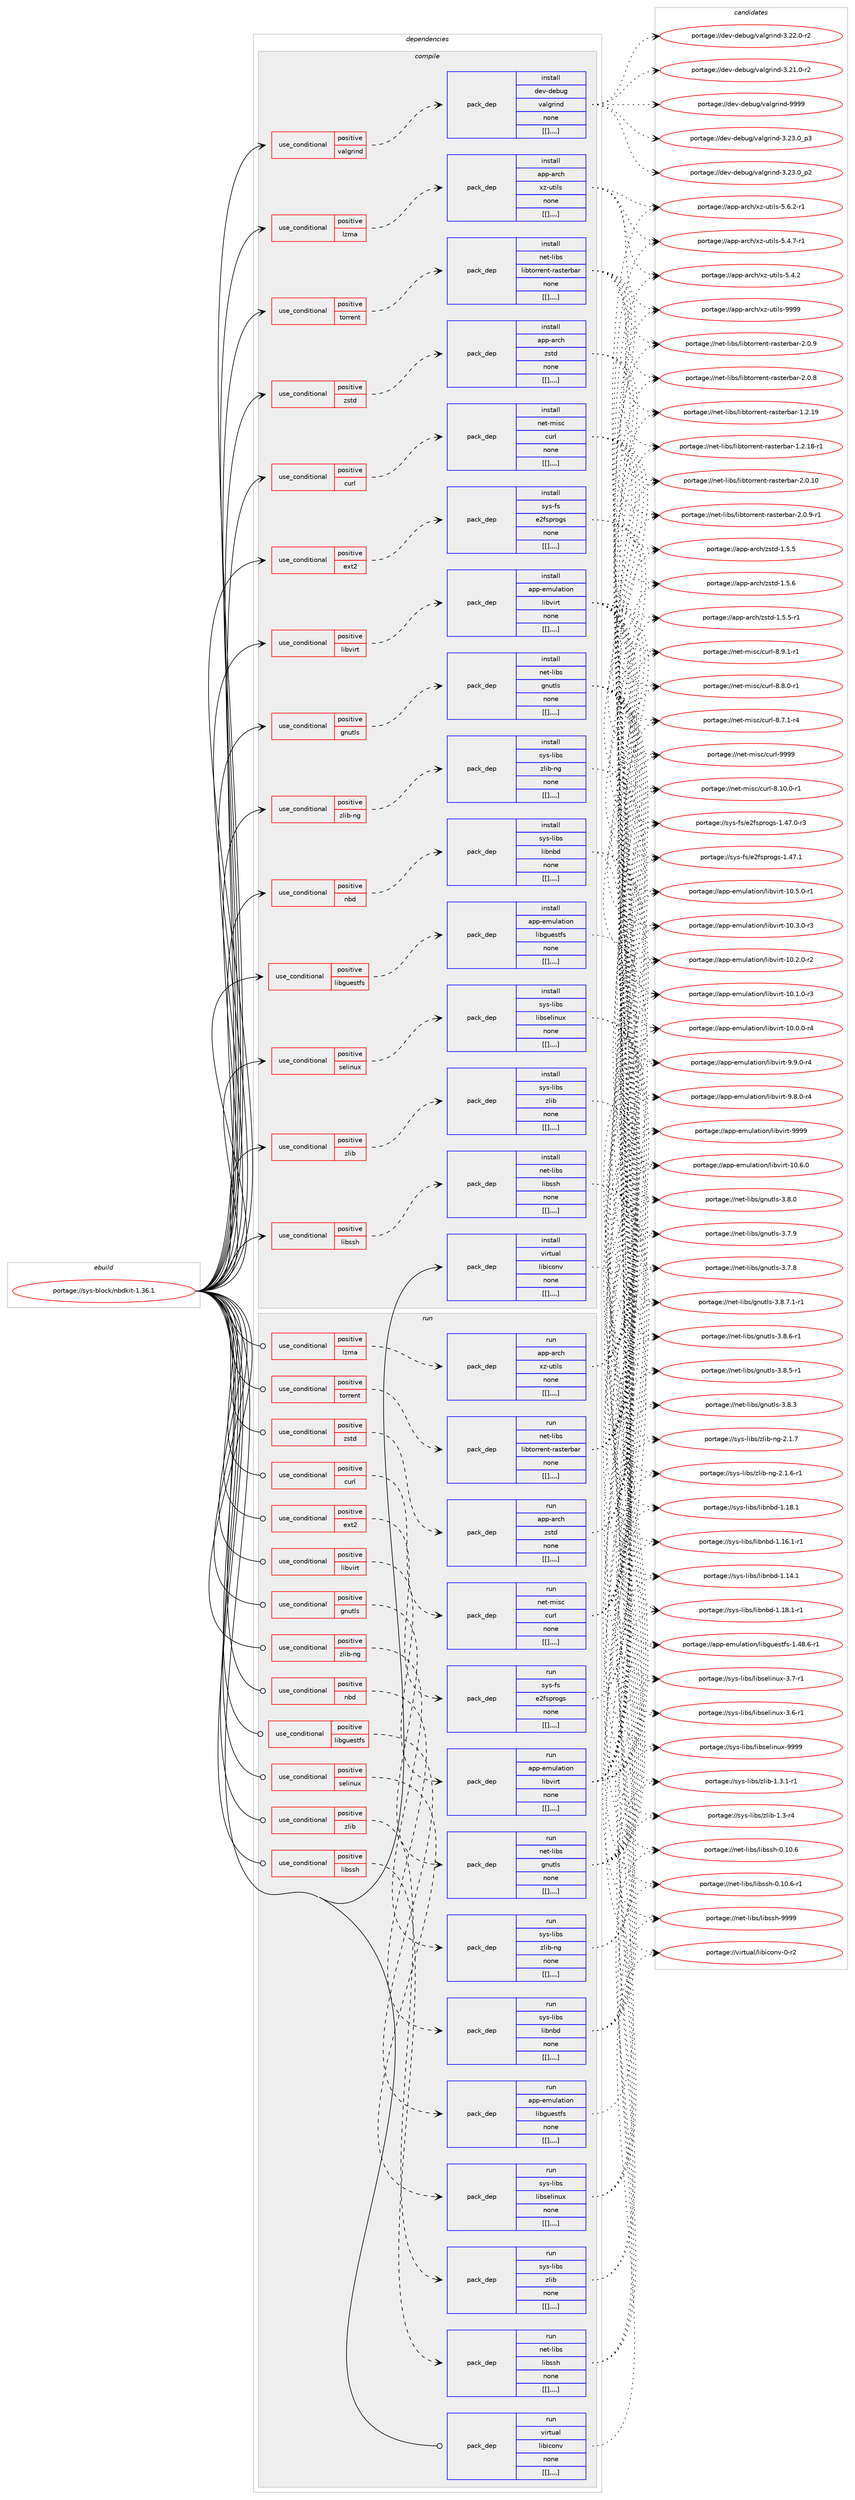 digraph prolog {

# *************
# Graph options
# *************

newrank=true;
concentrate=true;
compound=true;
graph [rankdir=LR,fontname=Helvetica,fontsize=10,ranksep=1.5];#, ranksep=2.5, nodesep=0.2];
edge  [arrowhead=vee];
node  [fontname=Helvetica,fontsize=10];

# **********
# The ebuild
# **********

subgraph cluster_leftcol {
color=gray;
label=<<i>ebuild</i>>;
id [label="portage://sys-block/nbdkit-1.36.1", color=red, width=4, href="../sys-block/nbdkit-1.36.1.svg"];
}

# ****************
# The dependencies
# ****************

subgraph cluster_midcol {
color=gray;
label=<<i>dependencies</i>>;
subgraph cluster_compile {
fillcolor="#eeeeee";
style=filled;
label=<<i>compile</i>>;
subgraph cond117991 {
dependency445217 [label=<<TABLE BORDER="0" CELLBORDER="1" CELLSPACING="0" CELLPADDING="4"><TR><TD ROWSPAN="3" CELLPADDING="10">use_conditional</TD></TR><TR><TD>positive</TD></TR><TR><TD>curl</TD></TR></TABLE>>, shape=none, color=red];
subgraph pack324156 {
dependency445218 [label=<<TABLE BORDER="0" CELLBORDER="1" CELLSPACING="0" CELLPADDING="4" WIDTH="220"><TR><TD ROWSPAN="6" CELLPADDING="30">pack_dep</TD></TR><TR><TD WIDTH="110">install</TD></TR><TR><TD>net-misc</TD></TR><TR><TD>curl</TD></TR><TR><TD>none</TD></TR><TR><TD>[[],,,,]</TD></TR></TABLE>>, shape=none, color=blue];
}
dependency445217:e -> dependency445218:w [weight=20,style="dashed",arrowhead="vee"];
}
id:e -> dependency445217:w [weight=20,style="solid",arrowhead="vee"];
subgraph cond117992 {
dependency445219 [label=<<TABLE BORDER="0" CELLBORDER="1" CELLSPACING="0" CELLPADDING="4"><TR><TD ROWSPAN="3" CELLPADDING="10">use_conditional</TD></TR><TR><TD>positive</TD></TR><TR><TD>ext2</TD></TR></TABLE>>, shape=none, color=red];
subgraph pack324157 {
dependency445220 [label=<<TABLE BORDER="0" CELLBORDER="1" CELLSPACING="0" CELLPADDING="4" WIDTH="220"><TR><TD ROWSPAN="6" CELLPADDING="30">pack_dep</TD></TR><TR><TD WIDTH="110">install</TD></TR><TR><TD>sys-fs</TD></TR><TR><TD>e2fsprogs</TD></TR><TR><TD>none</TD></TR><TR><TD>[[],,,,]</TD></TR></TABLE>>, shape=none, color=blue];
}
dependency445219:e -> dependency445220:w [weight=20,style="dashed",arrowhead="vee"];
}
id:e -> dependency445219:w [weight=20,style="solid",arrowhead="vee"];
subgraph cond117993 {
dependency445221 [label=<<TABLE BORDER="0" CELLBORDER="1" CELLSPACING="0" CELLPADDING="4"><TR><TD ROWSPAN="3" CELLPADDING="10">use_conditional</TD></TR><TR><TD>positive</TD></TR><TR><TD>gnutls</TD></TR></TABLE>>, shape=none, color=red];
subgraph pack324158 {
dependency445222 [label=<<TABLE BORDER="0" CELLBORDER="1" CELLSPACING="0" CELLPADDING="4" WIDTH="220"><TR><TD ROWSPAN="6" CELLPADDING="30">pack_dep</TD></TR><TR><TD WIDTH="110">install</TD></TR><TR><TD>net-libs</TD></TR><TR><TD>gnutls</TD></TR><TR><TD>none</TD></TR><TR><TD>[[],,,,]</TD></TR></TABLE>>, shape=none, color=blue];
}
dependency445221:e -> dependency445222:w [weight=20,style="dashed",arrowhead="vee"];
}
id:e -> dependency445221:w [weight=20,style="solid",arrowhead="vee"];
subgraph cond117994 {
dependency445223 [label=<<TABLE BORDER="0" CELLBORDER="1" CELLSPACING="0" CELLPADDING="4"><TR><TD ROWSPAN="3" CELLPADDING="10">use_conditional</TD></TR><TR><TD>positive</TD></TR><TR><TD>libguestfs</TD></TR></TABLE>>, shape=none, color=red];
subgraph pack324159 {
dependency445224 [label=<<TABLE BORDER="0" CELLBORDER="1" CELLSPACING="0" CELLPADDING="4" WIDTH="220"><TR><TD ROWSPAN="6" CELLPADDING="30">pack_dep</TD></TR><TR><TD WIDTH="110">install</TD></TR><TR><TD>app-emulation</TD></TR><TR><TD>libguestfs</TD></TR><TR><TD>none</TD></TR><TR><TD>[[],,,,]</TD></TR></TABLE>>, shape=none, color=blue];
}
dependency445223:e -> dependency445224:w [weight=20,style="dashed",arrowhead="vee"];
}
id:e -> dependency445223:w [weight=20,style="solid",arrowhead="vee"];
subgraph cond117995 {
dependency445225 [label=<<TABLE BORDER="0" CELLBORDER="1" CELLSPACING="0" CELLPADDING="4"><TR><TD ROWSPAN="3" CELLPADDING="10">use_conditional</TD></TR><TR><TD>positive</TD></TR><TR><TD>libssh</TD></TR></TABLE>>, shape=none, color=red];
subgraph pack324160 {
dependency445226 [label=<<TABLE BORDER="0" CELLBORDER="1" CELLSPACING="0" CELLPADDING="4" WIDTH="220"><TR><TD ROWSPAN="6" CELLPADDING="30">pack_dep</TD></TR><TR><TD WIDTH="110">install</TD></TR><TR><TD>net-libs</TD></TR><TR><TD>libssh</TD></TR><TR><TD>none</TD></TR><TR><TD>[[],,,,]</TD></TR></TABLE>>, shape=none, color=blue];
}
dependency445225:e -> dependency445226:w [weight=20,style="dashed",arrowhead="vee"];
}
id:e -> dependency445225:w [weight=20,style="solid",arrowhead="vee"];
subgraph cond117996 {
dependency445227 [label=<<TABLE BORDER="0" CELLBORDER="1" CELLSPACING="0" CELLPADDING="4"><TR><TD ROWSPAN="3" CELLPADDING="10">use_conditional</TD></TR><TR><TD>positive</TD></TR><TR><TD>libvirt</TD></TR></TABLE>>, shape=none, color=red];
subgraph pack324161 {
dependency445228 [label=<<TABLE BORDER="0" CELLBORDER="1" CELLSPACING="0" CELLPADDING="4" WIDTH="220"><TR><TD ROWSPAN="6" CELLPADDING="30">pack_dep</TD></TR><TR><TD WIDTH="110">install</TD></TR><TR><TD>app-emulation</TD></TR><TR><TD>libvirt</TD></TR><TR><TD>none</TD></TR><TR><TD>[[],,,,]</TD></TR></TABLE>>, shape=none, color=blue];
}
dependency445227:e -> dependency445228:w [weight=20,style="dashed",arrowhead="vee"];
}
id:e -> dependency445227:w [weight=20,style="solid",arrowhead="vee"];
subgraph cond117997 {
dependency445229 [label=<<TABLE BORDER="0" CELLBORDER="1" CELLSPACING="0" CELLPADDING="4"><TR><TD ROWSPAN="3" CELLPADDING="10">use_conditional</TD></TR><TR><TD>positive</TD></TR><TR><TD>lzma</TD></TR></TABLE>>, shape=none, color=red];
subgraph pack324162 {
dependency445230 [label=<<TABLE BORDER="0" CELLBORDER="1" CELLSPACING="0" CELLPADDING="4" WIDTH="220"><TR><TD ROWSPAN="6" CELLPADDING="30">pack_dep</TD></TR><TR><TD WIDTH="110">install</TD></TR><TR><TD>app-arch</TD></TR><TR><TD>xz-utils</TD></TR><TR><TD>none</TD></TR><TR><TD>[[],,,,]</TD></TR></TABLE>>, shape=none, color=blue];
}
dependency445229:e -> dependency445230:w [weight=20,style="dashed",arrowhead="vee"];
}
id:e -> dependency445229:w [weight=20,style="solid",arrowhead="vee"];
subgraph cond117998 {
dependency445231 [label=<<TABLE BORDER="0" CELLBORDER="1" CELLSPACING="0" CELLPADDING="4"><TR><TD ROWSPAN="3" CELLPADDING="10">use_conditional</TD></TR><TR><TD>positive</TD></TR><TR><TD>nbd</TD></TR></TABLE>>, shape=none, color=red];
subgraph pack324163 {
dependency445232 [label=<<TABLE BORDER="0" CELLBORDER="1" CELLSPACING="0" CELLPADDING="4" WIDTH="220"><TR><TD ROWSPAN="6" CELLPADDING="30">pack_dep</TD></TR><TR><TD WIDTH="110">install</TD></TR><TR><TD>sys-libs</TD></TR><TR><TD>libnbd</TD></TR><TR><TD>none</TD></TR><TR><TD>[[],,,,]</TD></TR></TABLE>>, shape=none, color=blue];
}
dependency445231:e -> dependency445232:w [weight=20,style="dashed",arrowhead="vee"];
}
id:e -> dependency445231:w [weight=20,style="solid",arrowhead="vee"];
subgraph cond117999 {
dependency445233 [label=<<TABLE BORDER="0" CELLBORDER="1" CELLSPACING="0" CELLPADDING="4"><TR><TD ROWSPAN="3" CELLPADDING="10">use_conditional</TD></TR><TR><TD>positive</TD></TR><TR><TD>selinux</TD></TR></TABLE>>, shape=none, color=red];
subgraph pack324164 {
dependency445234 [label=<<TABLE BORDER="0" CELLBORDER="1" CELLSPACING="0" CELLPADDING="4" WIDTH="220"><TR><TD ROWSPAN="6" CELLPADDING="30">pack_dep</TD></TR><TR><TD WIDTH="110">install</TD></TR><TR><TD>sys-libs</TD></TR><TR><TD>libselinux</TD></TR><TR><TD>none</TD></TR><TR><TD>[[],,,,]</TD></TR></TABLE>>, shape=none, color=blue];
}
dependency445233:e -> dependency445234:w [weight=20,style="dashed",arrowhead="vee"];
}
id:e -> dependency445233:w [weight=20,style="solid",arrowhead="vee"];
subgraph cond118000 {
dependency445235 [label=<<TABLE BORDER="0" CELLBORDER="1" CELLSPACING="0" CELLPADDING="4"><TR><TD ROWSPAN="3" CELLPADDING="10">use_conditional</TD></TR><TR><TD>positive</TD></TR><TR><TD>torrent</TD></TR></TABLE>>, shape=none, color=red];
subgraph pack324165 {
dependency445236 [label=<<TABLE BORDER="0" CELLBORDER="1" CELLSPACING="0" CELLPADDING="4" WIDTH="220"><TR><TD ROWSPAN="6" CELLPADDING="30">pack_dep</TD></TR><TR><TD WIDTH="110">install</TD></TR><TR><TD>net-libs</TD></TR><TR><TD>libtorrent-rasterbar</TD></TR><TR><TD>none</TD></TR><TR><TD>[[],,,,]</TD></TR></TABLE>>, shape=none, color=blue];
}
dependency445235:e -> dependency445236:w [weight=20,style="dashed",arrowhead="vee"];
}
id:e -> dependency445235:w [weight=20,style="solid",arrowhead="vee"];
subgraph cond118001 {
dependency445237 [label=<<TABLE BORDER="0" CELLBORDER="1" CELLSPACING="0" CELLPADDING="4"><TR><TD ROWSPAN="3" CELLPADDING="10">use_conditional</TD></TR><TR><TD>positive</TD></TR><TR><TD>valgrind</TD></TR></TABLE>>, shape=none, color=red];
subgraph pack324166 {
dependency445238 [label=<<TABLE BORDER="0" CELLBORDER="1" CELLSPACING="0" CELLPADDING="4" WIDTH="220"><TR><TD ROWSPAN="6" CELLPADDING="30">pack_dep</TD></TR><TR><TD WIDTH="110">install</TD></TR><TR><TD>dev-debug</TD></TR><TR><TD>valgrind</TD></TR><TR><TD>none</TD></TR><TR><TD>[[],,,,]</TD></TR></TABLE>>, shape=none, color=blue];
}
dependency445237:e -> dependency445238:w [weight=20,style="dashed",arrowhead="vee"];
}
id:e -> dependency445237:w [weight=20,style="solid",arrowhead="vee"];
subgraph cond118002 {
dependency445239 [label=<<TABLE BORDER="0" CELLBORDER="1" CELLSPACING="0" CELLPADDING="4"><TR><TD ROWSPAN="3" CELLPADDING="10">use_conditional</TD></TR><TR><TD>positive</TD></TR><TR><TD>zlib</TD></TR></TABLE>>, shape=none, color=red];
subgraph pack324167 {
dependency445240 [label=<<TABLE BORDER="0" CELLBORDER="1" CELLSPACING="0" CELLPADDING="4" WIDTH="220"><TR><TD ROWSPAN="6" CELLPADDING="30">pack_dep</TD></TR><TR><TD WIDTH="110">install</TD></TR><TR><TD>sys-libs</TD></TR><TR><TD>zlib</TD></TR><TR><TD>none</TD></TR><TR><TD>[[],,,,]</TD></TR></TABLE>>, shape=none, color=blue];
}
dependency445239:e -> dependency445240:w [weight=20,style="dashed",arrowhead="vee"];
}
id:e -> dependency445239:w [weight=20,style="solid",arrowhead="vee"];
subgraph cond118003 {
dependency445241 [label=<<TABLE BORDER="0" CELLBORDER="1" CELLSPACING="0" CELLPADDING="4"><TR><TD ROWSPAN="3" CELLPADDING="10">use_conditional</TD></TR><TR><TD>positive</TD></TR><TR><TD>zlib-ng</TD></TR></TABLE>>, shape=none, color=red];
subgraph pack324168 {
dependency445242 [label=<<TABLE BORDER="0" CELLBORDER="1" CELLSPACING="0" CELLPADDING="4" WIDTH="220"><TR><TD ROWSPAN="6" CELLPADDING="30">pack_dep</TD></TR><TR><TD WIDTH="110">install</TD></TR><TR><TD>sys-libs</TD></TR><TR><TD>zlib-ng</TD></TR><TR><TD>none</TD></TR><TR><TD>[[],,,,]</TD></TR></TABLE>>, shape=none, color=blue];
}
dependency445241:e -> dependency445242:w [weight=20,style="dashed",arrowhead="vee"];
}
id:e -> dependency445241:w [weight=20,style="solid",arrowhead="vee"];
subgraph cond118004 {
dependency445243 [label=<<TABLE BORDER="0" CELLBORDER="1" CELLSPACING="0" CELLPADDING="4"><TR><TD ROWSPAN="3" CELLPADDING="10">use_conditional</TD></TR><TR><TD>positive</TD></TR><TR><TD>zstd</TD></TR></TABLE>>, shape=none, color=red];
subgraph pack324169 {
dependency445244 [label=<<TABLE BORDER="0" CELLBORDER="1" CELLSPACING="0" CELLPADDING="4" WIDTH="220"><TR><TD ROWSPAN="6" CELLPADDING="30">pack_dep</TD></TR><TR><TD WIDTH="110">install</TD></TR><TR><TD>app-arch</TD></TR><TR><TD>zstd</TD></TR><TR><TD>none</TD></TR><TR><TD>[[],,,,]</TD></TR></TABLE>>, shape=none, color=blue];
}
dependency445243:e -> dependency445244:w [weight=20,style="dashed",arrowhead="vee"];
}
id:e -> dependency445243:w [weight=20,style="solid",arrowhead="vee"];
subgraph pack324170 {
dependency445245 [label=<<TABLE BORDER="0" CELLBORDER="1" CELLSPACING="0" CELLPADDING="4" WIDTH="220"><TR><TD ROWSPAN="6" CELLPADDING="30">pack_dep</TD></TR><TR><TD WIDTH="110">install</TD></TR><TR><TD>virtual</TD></TR><TR><TD>libiconv</TD></TR><TR><TD>none</TD></TR><TR><TD>[[],,,,]</TD></TR></TABLE>>, shape=none, color=blue];
}
id:e -> dependency445245:w [weight=20,style="solid",arrowhead="vee"];
}
subgraph cluster_compileandrun {
fillcolor="#eeeeee";
style=filled;
label=<<i>compile and run</i>>;
}
subgraph cluster_run {
fillcolor="#eeeeee";
style=filled;
label=<<i>run</i>>;
subgraph cond118005 {
dependency445246 [label=<<TABLE BORDER="0" CELLBORDER="1" CELLSPACING="0" CELLPADDING="4"><TR><TD ROWSPAN="3" CELLPADDING="10">use_conditional</TD></TR><TR><TD>positive</TD></TR><TR><TD>curl</TD></TR></TABLE>>, shape=none, color=red];
subgraph pack324171 {
dependency445247 [label=<<TABLE BORDER="0" CELLBORDER="1" CELLSPACING="0" CELLPADDING="4" WIDTH="220"><TR><TD ROWSPAN="6" CELLPADDING="30">pack_dep</TD></TR><TR><TD WIDTH="110">run</TD></TR><TR><TD>net-misc</TD></TR><TR><TD>curl</TD></TR><TR><TD>none</TD></TR><TR><TD>[[],,,,]</TD></TR></TABLE>>, shape=none, color=blue];
}
dependency445246:e -> dependency445247:w [weight=20,style="dashed",arrowhead="vee"];
}
id:e -> dependency445246:w [weight=20,style="solid",arrowhead="odot"];
subgraph cond118006 {
dependency445248 [label=<<TABLE BORDER="0" CELLBORDER="1" CELLSPACING="0" CELLPADDING="4"><TR><TD ROWSPAN="3" CELLPADDING="10">use_conditional</TD></TR><TR><TD>positive</TD></TR><TR><TD>ext2</TD></TR></TABLE>>, shape=none, color=red];
subgraph pack324172 {
dependency445249 [label=<<TABLE BORDER="0" CELLBORDER="1" CELLSPACING="0" CELLPADDING="4" WIDTH="220"><TR><TD ROWSPAN="6" CELLPADDING="30">pack_dep</TD></TR><TR><TD WIDTH="110">run</TD></TR><TR><TD>sys-fs</TD></TR><TR><TD>e2fsprogs</TD></TR><TR><TD>none</TD></TR><TR><TD>[[],,,,]</TD></TR></TABLE>>, shape=none, color=blue];
}
dependency445248:e -> dependency445249:w [weight=20,style="dashed",arrowhead="vee"];
}
id:e -> dependency445248:w [weight=20,style="solid",arrowhead="odot"];
subgraph cond118007 {
dependency445250 [label=<<TABLE BORDER="0" CELLBORDER="1" CELLSPACING="0" CELLPADDING="4"><TR><TD ROWSPAN="3" CELLPADDING="10">use_conditional</TD></TR><TR><TD>positive</TD></TR><TR><TD>gnutls</TD></TR></TABLE>>, shape=none, color=red];
subgraph pack324173 {
dependency445251 [label=<<TABLE BORDER="0" CELLBORDER="1" CELLSPACING="0" CELLPADDING="4" WIDTH="220"><TR><TD ROWSPAN="6" CELLPADDING="30">pack_dep</TD></TR><TR><TD WIDTH="110">run</TD></TR><TR><TD>net-libs</TD></TR><TR><TD>gnutls</TD></TR><TR><TD>none</TD></TR><TR><TD>[[],,,,]</TD></TR></TABLE>>, shape=none, color=blue];
}
dependency445250:e -> dependency445251:w [weight=20,style="dashed",arrowhead="vee"];
}
id:e -> dependency445250:w [weight=20,style="solid",arrowhead="odot"];
subgraph cond118008 {
dependency445252 [label=<<TABLE BORDER="0" CELLBORDER="1" CELLSPACING="0" CELLPADDING="4"><TR><TD ROWSPAN="3" CELLPADDING="10">use_conditional</TD></TR><TR><TD>positive</TD></TR><TR><TD>libguestfs</TD></TR></TABLE>>, shape=none, color=red];
subgraph pack324174 {
dependency445253 [label=<<TABLE BORDER="0" CELLBORDER="1" CELLSPACING="0" CELLPADDING="4" WIDTH="220"><TR><TD ROWSPAN="6" CELLPADDING="30">pack_dep</TD></TR><TR><TD WIDTH="110">run</TD></TR><TR><TD>app-emulation</TD></TR><TR><TD>libguestfs</TD></TR><TR><TD>none</TD></TR><TR><TD>[[],,,,]</TD></TR></TABLE>>, shape=none, color=blue];
}
dependency445252:e -> dependency445253:w [weight=20,style="dashed",arrowhead="vee"];
}
id:e -> dependency445252:w [weight=20,style="solid",arrowhead="odot"];
subgraph cond118009 {
dependency445254 [label=<<TABLE BORDER="0" CELLBORDER="1" CELLSPACING="0" CELLPADDING="4"><TR><TD ROWSPAN="3" CELLPADDING="10">use_conditional</TD></TR><TR><TD>positive</TD></TR><TR><TD>libssh</TD></TR></TABLE>>, shape=none, color=red];
subgraph pack324175 {
dependency445255 [label=<<TABLE BORDER="0" CELLBORDER="1" CELLSPACING="0" CELLPADDING="4" WIDTH="220"><TR><TD ROWSPAN="6" CELLPADDING="30">pack_dep</TD></TR><TR><TD WIDTH="110">run</TD></TR><TR><TD>net-libs</TD></TR><TR><TD>libssh</TD></TR><TR><TD>none</TD></TR><TR><TD>[[],,,,]</TD></TR></TABLE>>, shape=none, color=blue];
}
dependency445254:e -> dependency445255:w [weight=20,style="dashed",arrowhead="vee"];
}
id:e -> dependency445254:w [weight=20,style="solid",arrowhead="odot"];
subgraph cond118010 {
dependency445256 [label=<<TABLE BORDER="0" CELLBORDER="1" CELLSPACING="0" CELLPADDING="4"><TR><TD ROWSPAN="3" CELLPADDING="10">use_conditional</TD></TR><TR><TD>positive</TD></TR><TR><TD>libvirt</TD></TR></TABLE>>, shape=none, color=red];
subgraph pack324176 {
dependency445257 [label=<<TABLE BORDER="0" CELLBORDER="1" CELLSPACING="0" CELLPADDING="4" WIDTH="220"><TR><TD ROWSPAN="6" CELLPADDING="30">pack_dep</TD></TR><TR><TD WIDTH="110">run</TD></TR><TR><TD>app-emulation</TD></TR><TR><TD>libvirt</TD></TR><TR><TD>none</TD></TR><TR><TD>[[],,,,]</TD></TR></TABLE>>, shape=none, color=blue];
}
dependency445256:e -> dependency445257:w [weight=20,style="dashed",arrowhead="vee"];
}
id:e -> dependency445256:w [weight=20,style="solid",arrowhead="odot"];
subgraph cond118011 {
dependency445258 [label=<<TABLE BORDER="0" CELLBORDER="1" CELLSPACING="0" CELLPADDING="4"><TR><TD ROWSPAN="3" CELLPADDING="10">use_conditional</TD></TR><TR><TD>positive</TD></TR><TR><TD>lzma</TD></TR></TABLE>>, shape=none, color=red];
subgraph pack324177 {
dependency445259 [label=<<TABLE BORDER="0" CELLBORDER="1" CELLSPACING="0" CELLPADDING="4" WIDTH="220"><TR><TD ROWSPAN="6" CELLPADDING="30">pack_dep</TD></TR><TR><TD WIDTH="110">run</TD></TR><TR><TD>app-arch</TD></TR><TR><TD>xz-utils</TD></TR><TR><TD>none</TD></TR><TR><TD>[[],,,,]</TD></TR></TABLE>>, shape=none, color=blue];
}
dependency445258:e -> dependency445259:w [weight=20,style="dashed",arrowhead="vee"];
}
id:e -> dependency445258:w [weight=20,style="solid",arrowhead="odot"];
subgraph cond118012 {
dependency445260 [label=<<TABLE BORDER="0" CELLBORDER="1" CELLSPACING="0" CELLPADDING="4"><TR><TD ROWSPAN="3" CELLPADDING="10">use_conditional</TD></TR><TR><TD>positive</TD></TR><TR><TD>nbd</TD></TR></TABLE>>, shape=none, color=red];
subgraph pack324178 {
dependency445261 [label=<<TABLE BORDER="0" CELLBORDER="1" CELLSPACING="0" CELLPADDING="4" WIDTH="220"><TR><TD ROWSPAN="6" CELLPADDING="30">pack_dep</TD></TR><TR><TD WIDTH="110">run</TD></TR><TR><TD>sys-libs</TD></TR><TR><TD>libnbd</TD></TR><TR><TD>none</TD></TR><TR><TD>[[],,,,]</TD></TR></TABLE>>, shape=none, color=blue];
}
dependency445260:e -> dependency445261:w [weight=20,style="dashed",arrowhead="vee"];
}
id:e -> dependency445260:w [weight=20,style="solid",arrowhead="odot"];
subgraph cond118013 {
dependency445262 [label=<<TABLE BORDER="0" CELLBORDER="1" CELLSPACING="0" CELLPADDING="4"><TR><TD ROWSPAN="3" CELLPADDING="10">use_conditional</TD></TR><TR><TD>positive</TD></TR><TR><TD>selinux</TD></TR></TABLE>>, shape=none, color=red];
subgraph pack324179 {
dependency445263 [label=<<TABLE BORDER="0" CELLBORDER="1" CELLSPACING="0" CELLPADDING="4" WIDTH="220"><TR><TD ROWSPAN="6" CELLPADDING="30">pack_dep</TD></TR><TR><TD WIDTH="110">run</TD></TR><TR><TD>sys-libs</TD></TR><TR><TD>libselinux</TD></TR><TR><TD>none</TD></TR><TR><TD>[[],,,,]</TD></TR></TABLE>>, shape=none, color=blue];
}
dependency445262:e -> dependency445263:w [weight=20,style="dashed",arrowhead="vee"];
}
id:e -> dependency445262:w [weight=20,style="solid",arrowhead="odot"];
subgraph cond118014 {
dependency445264 [label=<<TABLE BORDER="0" CELLBORDER="1" CELLSPACING="0" CELLPADDING="4"><TR><TD ROWSPAN="3" CELLPADDING="10">use_conditional</TD></TR><TR><TD>positive</TD></TR><TR><TD>torrent</TD></TR></TABLE>>, shape=none, color=red];
subgraph pack324180 {
dependency445265 [label=<<TABLE BORDER="0" CELLBORDER="1" CELLSPACING="0" CELLPADDING="4" WIDTH="220"><TR><TD ROWSPAN="6" CELLPADDING="30">pack_dep</TD></TR><TR><TD WIDTH="110">run</TD></TR><TR><TD>net-libs</TD></TR><TR><TD>libtorrent-rasterbar</TD></TR><TR><TD>none</TD></TR><TR><TD>[[],,,,]</TD></TR></TABLE>>, shape=none, color=blue];
}
dependency445264:e -> dependency445265:w [weight=20,style="dashed",arrowhead="vee"];
}
id:e -> dependency445264:w [weight=20,style="solid",arrowhead="odot"];
subgraph cond118015 {
dependency445266 [label=<<TABLE BORDER="0" CELLBORDER="1" CELLSPACING="0" CELLPADDING="4"><TR><TD ROWSPAN="3" CELLPADDING="10">use_conditional</TD></TR><TR><TD>positive</TD></TR><TR><TD>zlib</TD></TR></TABLE>>, shape=none, color=red];
subgraph pack324181 {
dependency445267 [label=<<TABLE BORDER="0" CELLBORDER="1" CELLSPACING="0" CELLPADDING="4" WIDTH="220"><TR><TD ROWSPAN="6" CELLPADDING="30">pack_dep</TD></TR><TR><TD WIDTH="110">run</TD></TR><TR><TD>sys-libs</TD></TR><TR><TD>zlib</TD></TR><TR><TD>none</TD></TR><TR><TD>[[],,,,]</TD></TR></TABLE>>, shape=none, color=blue];
}
dependency445266:e -> dependency445267:w [weight=20,style="dashed",arrowhead="vee"];
}
id:e -> dependency445266:w [weight=20,style="solid",arrowhead="odot"];
subgraph cond118016 {
dependency445268 [label=<<TABLE BORDER="0" CELLBORDER="1" CELLSPACING="0" CELLPADDING="4"><TR><TD ROWSPAN="3" CELLPADDING="10">use_conditional</TD></TR><TR><TD>positive</TD></TR><TR><TD>zlib-ng</TD></TR></TABLE>>, shape=none, color=red];
subgraph pack324182 {
dependency445269 [label=<<TABLE BORDER="0" CELLBORDER="1" CELLSPACING="0" CELLPADDING="4" WIDTH="220"><TR><TD ROWSPAN="6" CELLPADDING="30">pack_dep</TD></TR><TR><TD WIDTH="110">run</TD></TR><TR><TD>sys-libs</TD></TR><TR><TD>zlib-ng</TD></TR><TR><TD>none</TD></TR><TR><TD>[[],,,,]</TD></TR></TABLE>>, shape=none, color=blue];
}
dependency445268:e -> dependency445269:w [weight=20,style="dashed",arrowhead="vee"];
}
id:e -> dependency445268:w [weight=20,style="solid",arrowhead="odot"];
subgraph cond118017 {
dependency445270 [label=<<TABLE BORDER="0" CELLBORDER="1" CELLSPACING="0" CELLPADDING="4"><TR><TD ROWSPAN="3" CELLPADDING="10">use_conditional</TD></TR><TR><TD>positive</TD></TR><TR><TD>zstd</TD></TR></TABLE>>, shape=none, color=red];
subgraph pack324183 {
dependency445271 [label=<<TABLE BORDER="0" CELLBORDER="1" CELLSPACING="0" CELLPADDING="4" WIDTH="220"><TR><TD ROWSPAN="6" CELLPADDING="30">pack_dep</TD></TR><TR><TD WIDTH="110">run</TD></TR><TR><TD>app-arch</TD></TR><TR><TD>zstd</TD></TR><TR><TD>none</TD></TR><TR><TD>[[],,,,]</TD></TR></TABLE>>, shape=none, color=blue];
}
dependency445270:e -> dependency445271:w [weight=20,style="dashed",arrowhead="vee"];
}
id:e -> dependency445270:w [weight=20,style="solid",arrowhead="odot"];
subgraph pack324184 {
dependency445272 [label=<<TABLE BORDER="0" CELLBORDER="1" CELLSPACING="0" CELLPADDING="4" WIDTH="220"><TR><TD ROWSPAN="6" CELLPADDING="30">pack_dep</TD></TR><TR><TD WIDTH="110">run</TD></TR><TR><TD>virtual</TD></TR><TR><TD>libiconv</TD></TR><TR><TD>none</TD></TR><TR><TD>[[],,,,]</TD></TR></TABLE>>, shape=none, color=blue];
}
id:e -> dependency445272:w [weight=20,style="solid",arrowhead="odot"];
}
}

# **************
# The candidates
# **************

subgraph cluster_choices {
rank=same;
color=gray;
label=<<i>candidates</i>>;

subgraph choice324156 {
color=black;
nodesep=1;
choice110101116451091051159947991171141084557575757 [label="portage://net-misc/curl-9999", color=red, width=4,href="../net-misc/curl-9999.svg"];
choice11010111645109105115994799117114108455646494846484511449 [label="portage://net-misc/curl-8.10.0-r1", color=red, width=4,href="../net-misc/curl-8.10.0-r1.svg"];
choice110101116451091051159947991171141084556465746494511449 [label="portage://net-misc/curl-8.9.1-r1", color=red, width=4,href="../net-misc/curl-8.9.1-r1.svg"];
choice110101116451091051159947991171141084556465646484511449 [label="portage://net-misc/curl-8.8.0-r1", color=red, width=4,href="../net-misc/curl-8.8.0-r1.svg"];
choice110101116451091051159947991171141084556465546494511452 [label="portage://net-misc/curl-8.7.1-r4", color=red, width=4,href="../net-misc/curl-8.7.1-r4.svg"];
dependency445218:e -> choice110101116451091051159947991171141084557575757:w [style=dotted,weight="100"];
dependency445218:e -> choice11010111645109105115994799117114108455646494846484511449:w [style=dotted,weight="100"];
dependency445218:e -> choice110101116451091051159947991171141084556465746494511449:w [style=dotted,weight="100"];
dependency445218:e -> choice110101116451091051159947991171141084556465646484511449:w [style=dotted,weight="100"];
dependency445218:e -> choice110101116451091051159947991171141084556465546494511452:w [style=dotted,weight="100"];
}
subgraph choice324157 {
color=black;
nodesep=1;
choice11512111545102115471015010211511211411110311545494652554649 [label="portage://sys-fs/e2fsprogs-1.47.1", color=red, width=4,href="../sys-fs/e2fsprogs-1.47.1.svg"];
choice115121115451021154710150102115112114111103115454946525546484511451 [label="portage://sys-fs/e2fsprogs-1.47.0-r3", color=red, width=4,href="../sys-fs/e2fsprogs-1.47.0-r3.svg"];
dependency445220:e -> choice11512111545102115471015010211511211411110311545494652554649:w [style=dotted,weight="100"];
dependency445220:e -> choice115121115451021154710150102115112114111103115454946525546484511451:w [style=dotted,weight="100"];
}
subgraph choice324158 {
color=black;
nodesep=1;
choice11010111645108105981154710311011711610811545514656465546494511449 [label="portage://net-libs/gnutls-3.8.7.1-r1", color=red, width=4,href="../net-libs/gnutls-3.8.7.1-r1.svg"];
choice1101011164510810598115471031101171161081154551465646544511449 [label="portage://net-libs/gnutls-3.8.6-r1", color=red, width=4,href="../net-libs/gnutls-3.8.6-r1.svg"];
choice1101011164510810598115471031101171161081154551465646534511449 [label="portage://net-libs/gnutls-3.8.5-r1", color=red, width=4,href="../net-libs/gnutls-3.8.5-r1.svg"];
choice110101116451081059811547103110117116108115455146564651 [label="portage://net-libs/gnutls-3.8.3", color=red, width=4,href="../net-libs/gnutls-3.8.3.svg"];
choice110101116451081059811547103110117116108115455146564648 [label="portage://net-libs/gnutls-3.8.0", color=red, width=4,href="../net-libs/gnutls-3.8.0.svg"];
choice110101116451081059811547103110117116108115455146554657 [label="portage://net-libs/gnutls-3.7.9", color=red, width=4,href="../net-libs/gnutls-3.7.9.svg"];
choice110101116451081059811547103110117116108115455146554656 [label="portage://net-libs/gnutls-3.7.8", color=red, width=4,href="../net-libs/gnutls-3.7.8.svg"];
dependency445222:e -> choice11010111645108105981154710311011711610811545514656465546494511449:w [style=dotted,weight="100"];
dependency445222:e -> choice1101011164510810598115471031101171161081154551465646544511449:w [style=dotted,weight="100"];
dependency445222:e -> choice1101011164510810598115471031101171161081154551465646534511449:w [style=dotted,weight="100"];
dependency445222:e -> choice110101116451081059811547103110117116108115455146564651:w [style=dotted,weight="100"];
dependency445222:e -> choice110101116451081059811547103110117116108115455146564648:w [style=dotted,weight="100"];
dependency445222:e -> choice110101116451081059811547103110117116108115455146554657:w [style=dotted,weight="100"];
dependency445222:e -> choice110101116451081059811547103110117116108115455146554656:w [style=dotted,weight="100"];
}
subgraph choice324159 {
color=black;
nodesep=1;
choice9711211245101109117108971161051111104710810598103117101115116102115454946525646544511449 [label="portage://app-emulation/libguestfs-1.48.6-r1", color=red, width=4,href="../app-emulation/libguestfs-1.48.6-r1.svg"];
dependency445224:e -> choice9711211245101109117108971161051111104710810598103117101115116102115454946525646544511449:w [style=dotted,weight="100"];
}
subgraph choice324160 {
color=black;
nodesep=1;
choice110101116451081059811547108105981151151044557575757 [label="portage://net-libs/libssh-9999", color=red, width=4,href="../net-libs/libssh-9999.svg"];
choice11010111645108105981154710810598115115104454846494846544511449 [label="portage://net-libs/libssh-0.10.6-r1", color=red, width=4,href="../net-libs/libssh-0.10.6-r1.svg"];
choice1101011164510810598115471081059811511510445484649484654 [label="portage://net-libs/libssh-0.10.6", color=red, width=4,href="../net-libs/libssh-0.10.6.svg"];
dependency445226:e -> choice110101116451081059811547108105981151151044557575757:w [style=dotted,weight="100"];
dependency445226:e -> choice11010111645108105981154710810598115115104454846494846544511449:w [style=dotted,weight="100"];
dependency445226:e -> choice1101011164510810598115471081059811511510445484649484654:w [style=dotted,weight="100"];
}
subgraph choice324161 {
color=black;
nodesep=1;
choice97112112451011091171089711610511111047108105981181051141164557575757 [label="portage://app-emulation/libvirt-9999", color=red, width=4,href="../app-emulation/libvirt-9999.svg"];
choice971121124510110911710897116105111110471081059811810511411645494846544648 [label="portage://app-emulation/libvirt-10.6.0", color=red, width=4,href="../app-emulation/libvirt-10.6.0.svg"];
choice9711211245101109117108971161051111104710810598118105114116454948465346484511449 [label="portage://app-emulation/libvirt-10.5.0-r1", color=red, width=4,href="../app-emulation/libvirt-10.5.0-r1.svg"];
choice9711211245101109117108971161051111104710810598118105114116454948465146484511451 [label="portage://app-emulation/libvirt-10.3.0-r3", color=red, width=4,href="../app-emulation/libvirt-10.3.0-r3.svg"];
choice9711211245101109117108971161051111104710810598118105114116454948465046484511450 [label="portage://app-emulation/libvirt-10.2.0-r2", color=red, width=4,href="../app-emulation/libvirt-10.2.0-r2.svg"];
choice9711211245101109117108971161051111104710810598118105114116454948464946484511451 [label="portage://app-emulation/libvirt-10.1.0-r3", color=red, width=4,href="../app-emulation/libvirt-10.1.0-r3.svg"];
choice9711211245101109117108971161051111104710810598118105114116454948464846484511452 [label="portage://app-emulation/libvirt-10.0.0-r4", color=red, width=4,href="../app-emulation/libvirt-10.0.0-r4.svg"];
choice97112112451011091171089711610511111047108105981181051141164557465746484511452 [label="portage://app-emulation/libvirt-9.9.0-r4", color=red, width=4,href="../app-emulation/libvirt-9.9.0-r4.svg"];
choice97112112451011091171089711610511111047108105981181051141164557465646484511452 [label="portage://app-emulation/libvirt-9.8.0-r4", color=red, width=4,href="../app-emulation/libvirt-9.8.0-r4.svg"];
dependency445228:e -> choice97112112451011091171089711610511111047108105981181051141164557575757:w [style=dotted,weight="100"];
dependency445228:e -> choice971121124510110911710897116105111110471081059811810511411645494846544648:w [style=dotted,weight="100"];
dependency445228:e -> choice9711211245101109117108971161051111104710810598118105114116454948465346484511449:w [style=dotted,weight="100"];
dependency445228:e -> choice9711211245101109117108971161051111104710810598118105114116454948465146484511451:w [style=dotted,weight="100"];
dependency445228:e -> choice9711211245101109117108971161051111104710810598118105114116454948465046484511450:w [style=dotted,weight="100"];
dependency445228:e -> choice9711211245101109117108971161051111104710810598118105114116454948464946484511451:w [style=dotted,weight="100"];
dependency445228:e -> choice9711211245101109117108971161051111104710810598118105114116454948464846484511452:w [style=dotted,weight="100"];
dependency445228:e -> choice97112112451011091171089711610511111047108105981181051141164557465746484511452:w [style=dotted,weight="100"];
dependency445228:e -> choice97112112451011091171089711610511111047108105981181051141164557465646484511452:w [style=dotted,weight="100"];
}
subgraph choice324162 {
color=black;
nodesep=1;
choice9711211245971149910447120122451171161051081154557575757 [label="portage://app-arch/xz-utils-9999", color=red, width=4,href="../app-arch/xz-utils-9999.svg"];
choice9711211245971149910447120122451171161051081154553465446504511449 [label="portage://app-arch/xz-utils-5.6.2-r1", color=red, width=4,href="../app-arch/xz-utils-5.6.2-r1.svg"];
choice9711211245971149910447120122451171161051081154553465246554511449 [label="portage://app-arch/xz-utils-5.4.7-r1", color=red, width=4,href="../app-arch/xz-utils-5.4.7-r1.svg"];
choice971121124597114991044712012245117116105108115455346524650 [label="portage://app-arch/xz-utils-5.4.2", color=red, width=4,href="../app-arch/xz-utils-5.4.2.svg"];
dependency445230:e -> choice9711211245971149910447120122451171161051081154557575757:w [style=dotted,weight="100"];
dependency445230:e -> choice9711211245971149910447120122451171161051081154553465446504511449:w [style=dotted,weight="100"];
dependency445230:e -> choice9711211245971149910447120122451171161051081154553465246554511449:w [style=dotted,weight="100"];
dependency445230:e -> choice971121124597114991044712012245117116105108115455346524650:w [style=dotted,weight="100"];
}
subgraph choice324163 {
color=black;
nodesep=1;
choice1151211154510810598115471081059811098100454946495646494511449 [label="portage://sys-libs/libnbd-1.18.1-r1", color=red, width=4,href="../sys-libs/libnbd-1.18.1-r1.svg"];
choice115121115451081059811547108105981109810045494649564649 [label="portage://sys-libs/libnbd-1.18.1", color=red, width=4,href="../sys-libs/libnbd-1.18.1.svg"];
choice1151211154510810598115471081059811098100454946495446494511449 [label="portage://sys-libs/libnbd-1.16.1-r1", color=red, width=4,href="../sys-libs/libnbd-1.16.1-r1.svg"];
choice115121115451081059811547108105981109810045494649524649 [label="portage://sys-libs/libnbd-1.14.1", color=red, width=4,href="../sys-libs/libnbd-1.14.1.svg"];
dependency445232:e -> choice1151211154510810598115471081059811098100454946495646494511449:w [style=dotted,weight="100"];
dependency445232:e -> choice115121115451081059811547108105981109810045494649564649:w [style=dotted,weight="100"];
dependency445232:e -> choice1151211154510810598115471081059811098100454946495446494511449:w [style=dotted,weight="100"];
dependency445232:e -> choice115121115451081059811547108105981109810045494649524649:w [style=dotted,weight="100"];
}
subgraph choice324164 {
color=black;
nodesep=1;
choice115121115451081059811547108105981151011081051101171204557575757 [label="portage://sys-libs/libselinux-9999", color=red, width=4,href="../sys-libs/libselinux-9999.svg"];
choice11512111545108105981154710810598115101108105110117120455146554511449 [label="portage://sys-libs/libselinux-3.7-r1", color=red, width=4,href="../sys-libs/libselinux-3.7-r1.svg"];
choice11512111545108105981154710810598115101108105110117120455146544511449 [label="portage://sys-libs/libselinux-3.6-r1", color=red, width=4,href="../sys-libs/libselinux-3.6-r1.svg"];
dependency445234:e -> choice115121115451081059811547108105981151011081051101171204557575757:w [style=dotted,weight="100"];
dependency445234:e -> choice11512111545108105981154710810598115101108105110117120455146554511449:w [style=dotted,weight="100"];
dependency445234:e -> choice11512111545108105981154710810598115101108105110117120455146544511449:w [style=dotted,weight="100"];
}
subgraph choice324165 {
color=black;
nodesep=1;
choice110101116451081059811547108105981161111141141011101164511497115116101114989711445504648464948 [label="portage://net-libs/libtorrent-rasterbar-2.0.10", color=red, width=4,href="../net-libs/libtorrent-rasterbar-2.0.10.svg"];
choice11010111645108105981154710810598116111114114101110116451149711511610111498971144550464846574511449 [label="portage://net-libs/libtorrent-rasterbar-2.0.9-r1", color=red, width=4,href="../net-libs/libtorrent-rasterbar-2.0.9-r1.svg"];
choice1101011164510810598115471081059811611111411410111011645114971151161011149897114455046484657 [label="portage://net-libs/libtorrent-rasterbar-2.0.9", color=red, width=4,href="../net-libs/libtorrent-rasterbar-2.0.9.svg"];
choice1101011164510810598115471081059811611111411410111011645114971151161011149897114455046484656 [label="portage://net-libs/libtorrent-rasterbar-2.0.8", color=red, width=4,href="../net-libs/libtorrent-rasterbar-2.0.8.svg"];
choice110101116451081059811547108105981161111141141011101164511497115116101114989711445494650464957 [label="portage://net-libs/libtorrent-rasterbar-1.2.19", color=red, width=4,href="../net-libs/libtorrent-rasterbar-1.2.19.svg"];
choice1101011164510810598115471081059811611111411410111011645114971151161011149897114454946504649564511449 [label="portage://net-libs/libtorrent-rasterbar-1.2.18-r1", color=red, width=4,href="../net-libs/libtorrent-rasterbar-1.2.18-r1.svg"];
dependency445236:e -> choice110101116451081059811547108105981161111141141011101164511497115116101114989711445504648464948:w [style=dotted,weight="100"];
dependency445236:e -> choice11010111645108105981154710810598116111114114101110116451149711511610111498971144550464846574511449:w [style=dotted,weight="100"];
dependency445236:e -> choice1101011164510810598115471081059811611111411410111011645114971151161011149897114455046484657:w [style=dotted,weight="100"];
dependency445236:e -> choice1101011164510810598115471081059811611111411410111011645114971151161011149897114455046484656:w [style=dotted,weight="100"];
dependency445236:e -> choice110101116451081059811547108105981161111141141011101164511497115116101114989711445494650464957:w [style=dotted,weight="100"];
dependency445236:e -> choice1101011164510810598115471081059811611111411410111011645114971151161011149897114454946504649564511449:w [style=dotted,weight="100"];
}
subgraph choice324166 {
color=black;
nodesep=1;
choice100101118451001019811710347118971081031141051101004557575757 [label="portage://dev-debug/valgrind-9999", color=red, width=4,href="../dev-debug/valgrind-9999.svg"];
choice10010111845100101981171034711897108103114105110100455146505146489511251 [label="portage://dev-debug/valgrind-3.23.0_p3", color=red, width=4,href="../dev-debug/valgrind-3.23.0_p3.svg"];
choice10010111845100101981171034711897108103114105110100455146505146489511250 [label="portage://dev-debug/valgrind-3.23.0_p2", color=red, width=4,href="../dev-debug/valgrind-3.23.0_p2.svg"];
choice10010111845100101981171034711897108103114105110100455146505046484511450 [label="portage://dev-debug/valgrind-3.22.0-r2", color=red, width=4,href="../dev-debug/valgrind-3.22.0-r2.svg"];
choice10010111845100101981171034711897108103114105110100455146504946484511450 [label="portage://dev-debug/valgrind-3.21.0-r2", color=red, width=4,href="../dev-debug/valgrind-3.21.0-r2.svg"];
dependency445238:e -> choice100101118451001019811710347118971081031141051101004557575757:w [style=dotted,weight="100"];
dependency445238:e -> choice10010111845100101981171034711897108103114105110100455146505146489511251:w [style=dotted,weight="100"];
dependency445238:e -> choice10010111845100101981171034711897108103114105110100455146505146489511250:w [style=dotted,weight="100"];
dependency445238:e -> choice10010111845100101981171034711897108103114105110100455146505046484511450:w [style=dotted,weight="100"];
dependency445238:e -> choice10010111845100101981171034711897108103114105110100455146504946484511450:w [style=dotted,weight="100"];
}
subgraph choice324167 {
color=black;
nodesep=1;
choice115121115451081059811547122108105984549465146494511449 [label="portage://sys-libs/zlib-1.3.1-r1", color=red, width=4,href="../sys-libs/zlib-1.3.1-r1.svg"];
choice11512111545108105981154712210810598454946514511452 [label="portage://sys-libs/zlib-1.3-r4", color=red, width=4,href="../sys-libs/zlib-1.3-r4.svg"];
dependency445240:e -> choice115121115451081059811547122108105984549465146494511449:w [style=dotted,weight="100"];
dependency445240:e -> choice11512111545108105981154712210810598454946514511452:w [style=dotted,weight="100"];
}
subgraph choice324168 {
color=black;
nodesep=1;
choice1151211154510810598115471221081059845110103455046494655 [label="portage://sys-libs/zlib-ng-2.1.7", color=red, width=4,href="../sys-libs/zlib-ng-2.1.7.svg"];
choice11512111545108105981154712210810598451101034550464946544511449 [label="portage://sys-libs/zlib-ng-2.1.6-r1", color=red, width=4,href="../sys-libs/zlib-ng-2.1.6-r1.svg"];
dependency445242:e -> choice1151211154510810598115471221081059845110103455046494655:w [style=dotted,weight="100"];
dependency445242:e -> choice11512111545108105981154712210810598451101034550464946544511449:w [style=dotted,weight="100"];
}
subgraph choice324169 {
color=black;
nodesep=1;
choice9711211245971149910447122115116100454946534654 [label="portage://app-arch/zstd-1.5.6", color=red, width=4,href="../app-arch/zstd-1.5.6.svg"];
choice97112112459711499104471221151161004549465346534511449 [label="portage://app-arch/zstd-1.5.5-r1", color=red, width=4,href="../app-arch/zstd-1.5.5-r1.svg"];
choice9711211245971149910447122115116100454946534653 [label="portage://app-arch/zstd-1.5.5", color=red, width=4,href="../app-arch/zstd-1.5.5.svg"];
dependency445244:e -> choice9711211245971149910447122115116100454946534654:w [style=dotted,weight="100"];
dependency445244:e -> choice97112112459711499104471221151161004549465346534511449:w [style=dotted,weight="100"];
dependency445244:e -> choice9711211245971149910447122115116100454946534653:w [style=dotted,weight="100"];
}
subgraph choice324170 {
color=black;
nodesep=1;
choice1181051141161179710847108105981059911111011845484511450 [label="portage://virtual/libiconv-0-r2", color=red, width=4,href="../virtual/libiconv-0-r2.svg"];
dependency445245:e -> choice1181051141161179710847108105981059911111011845484511450:w [style=dotted,weight="100"];
}
subgraph choice324171 {
color=black;
nodesep=1;
choice110101116451091051159947991171141084557575757 [label="portage://net-misc/curl-9999", color=red, width=4,href="../net-misc/curl-9999.svg"];
choice11010111645109105115994799117114108455646494846484511449 [label="portage://net-misc/curl-8.10.0-r1", color=red, width=4,href="../net-misc/curl-8.10.0-r1.svg"];
choice110101116451091051159947991171141084556465746494511449 [label="portage://net-misc/curl-8.9.1-r1", color=red, width=4,href="../net-misc/curl-8.9.1-r1.svg"];
choice110101116451091051159947991171141084556465646484511449 [label="portage://net-misc/curl-8.8.0-r1", color=red, width=4,href="../net-misc/curl-8.8.0-r1.svg"];
choice110101116451091051159947991171141084556465546494511452 [label="portage://net-misc/curl-8.7.1-r4", color=red, width=4,href="../net-misc/curl-8.7.1-r4.svg"];
dependency445247:e -> choice110101116451091051159947991171141084557575757:w [style=dotted,weight="100"];
dependency445247:e -> choice11010111645109105115994799117114108455646494846484511449:w [style=dotted,weight="100"];
dependency445247:e -> choice110101116451091051159947991171141084556465746494511449:w [style=dotted,weight="100"];
dependency445247:e -> choice110101116451091051159947991171141084556465646484511449:w [style=dotted,weight="100"];
dependency445247:e -> choice110101116451091051159947991171141084556465546494511452:w [style=dotted,weight="100"];
}
subgraph choice324172 {
color=black;
nodesep=1;
choice11512111545102115471015010211511211411110311545494652554649 [label="portage://sys-fs/e2fsprogs-1.47.1", color=red, width=4,href="../sys-fs/e2fsprogs-1.47.1.svg"];
choice115121115451021154710150102115112114111103115454946525546484511451 [label="portage://sys-fs/e2fsprogs-1.47.0-r3", color=red, width=4,href="../sys-fs/e2fsprogs-1.47.0-r3.svg"];
dependency445249:e -> choice11512111545102115471015010211511211411110311545494652554649:w [style=dotted,weight="100"];
dependency445249:e -> choice115121115451021154710150102115112114111103115454946525546484511451:w [style=dotted,weight="100"];
}
subgraph choice324173 {
color=black;
nodesep=1;
choice11010111645108105981154710311011711610811545514656465546494511449 [label="portage://net-libs/gnutls-3.8.7.1-r1", color=red, width=4,href="../net-libs/gnutls-3.8.7.1-r1.svg"];
choice1101011164510810598115471031101171161081154551465646544511449 [label="portage://net-libs/gnutls-3.8.6-r1", color=red, width=4,href="../net-libs/gnutls-3.8.6-r1.svg"];
choice1101011164510810598115471031101171161081154551465646534511449 [label="portage://net-libs/gnutls-3.8.5-r1", color=red, width=4,href="../net-libs/gnutls-3.8.5-r1.svg"];
choice110101116451081059811547103110117116108115455146564651 [label="portage://net-libs/gnutls-3.8.3", color=red, width=4,href="../net-libs/gnutls-3.8.3.svg"];
choice110101116451081059811547103110117116108115455146564648 [label="portage://net-libs/gnutls-3.8.0", color=red, width=4,href="../net-libs/gnutls-3.8.0.svg"];
choice110101116451081059811547103110117116108115455146554657 [label="portage://net-libs/gnutls-3.7.9", color=red, width=4,href="../net-libs/gnutls-3.7.9.svg"];
choice110101116451081059811547103110117116108115455146554656 [label="portage://net-libs/gnutls-3.7.8", color=red, width=4,href="../net-libs/gnutls-3.7.8.svg"];
dependency445251:e -> choice11010111645108105981154710311011711610811545514656465546494511449:w [style=dotted,weight="100"];
dependency445251:e -> choice1101011164510810598115471031101171161081154551465646544511449:w [style=dotted,weight="100"];
dependency445251:e -> choice1101011164510810598115471031101171161081154551465646534511449:w [style=dotted,weight="100"];
dependency445251:e -> choice110101116451081059811547103110117116108115455146564651:w [style=dotted,weight="100"];
dependency445251:e -> choice110101116451081059811547103110117116108115455146564648:w [style=dotted,weight="100"];
dependency445251:e -> choice110101116451081059811547103110117116108115455146554657:w [style=dotted,weight="100"];
dependency445251:e -> choice110101116451081059811547103110117116108115455146554656:w [style=dotted,weight="100"];
}
subgraph choice324174 {
color=black;
nodesep=1;
choice9711211245101109117108971161051111104710810598103117101115116102115454946525646544511449 [label="portage://app-emulation/libguestfs-1.48.6-r1", color=red, width=4,href="../app-emulation/libguestfs-1.48.6-r1.svg"];
dependency445253:e -> choice9711211245101109117108971161051111104710810598103117101115116102115454946525646544511449:w [style=dotted,weight="100"];
}
subgraph choice324175 {
color=black;
nodesep=1;
choice110101116451081059811547108105981151151044557575757 [label="portage://net-libs/libssh-9999", color=red, width=4,href="../net-libs/libssh-9999.svg"];
choice11010111645108105981154710810598115115104454846494846544511449 [label="portage://net-libs/libssh-0.10.6-r1", color=red, width=4,href="../net-libs/libssh-0.10.6-r1.svg"];
choice1101011164510810598115471081059811511510445484649484654 [label="portage://net-libs/libssh-0.10.6", color=red, width=4,href="../net-libs/libssh-0.10.6.svg"];
dependency445255:e -> choice110101116451081059811547108105981151151044557575757:w [style=dotted,weight="100"];
dependency445255:e -> choice11010111645108105981154710810598115115104454846494846544511449:w [style=dotted,weight="100"];
dependency445255:e -> choice1101011164510810598115471081059811511510445484649484654:w [style=dotted,weight="100"];
}
subgraph choice324176 {
color=black;
nodesep=1;
choice97112112451011091171089711610511111047108105981181051141164557575757 [label="portage://app-emulation/libvirt-9999", color=red, width=4,href="../app-emulation/libvirt-9999.svg"];
choice971121124510110911710897116105111110471081059811810511411645494846544648 [label="portage://app-emulation/libvirt-10.6.0", color=red, width=4,href="../app-emulation/libvirt-10.6.0.svg"];
choice9711211245101109117108971161051111104710810598118105114116454948465346484511449 [label="portage://app-emulation/libvirt-10.5.0-r1", color=red, width=4,href="../app-emulation/libvirt-10.5.0-r1.svg"];
choice9711211245101109117108971161051111104710810598118105114116454948465146484511451 [label="portage://app-emulation/libvirt-10.3.0-r3", color=red, width=4,href="../app-emulation/libvirt-10.3.0-r3.svg"];
choice9711211245101109117108971161051111104710810598118105114116454948465046484511450 [label="portage://app-emulation/libvirt-10.2.0-r2", color=red, width=4,href="../app-emulation/libvirt-10.2.0-r2.svg"];
choice9711211245101109117108971161051111104710810598118105114116454948464946484511451 [label="portage://app-emulation/libvirt-10.1.0-r3", color=red, width=4,href="../app-emulation/libvirt-10.1.0-r3.svg"];
choice9711211245101109117108971161051111104710810598118105114116454948464846484511452 [label="portage://app-emulation/libvirt-10.0.0-r4", color=red, width=4,href="../app-emulation/libvirt-10.0.0-r4.svg"];
choice97112112451011091171089711610511111047108105981181051141164557465746484511452 [label="portage://app-emulation/libvirt-9.9.0-r4", color=red, width=4,href="../app-emulation/libvirt-9.9.0-r4.svg"];
choice97112112451011091171089711610511111047108105981181051141164557465646484511452 [label="portage://app-emulation/libvirt-9.8.0-r4", color=red, width=4,href="../app-emulation/libvirt-9.8.0-r4.svg"];
dependency445257:e -> choice97112112451011091171089711610511111047108105981181051141164557575757:w [style=dotted,weight="100"];
dependency445257:e -> choice971121124510110911710897116105111110471081059811810511411645494846544648:w [style=dotted,weight="100"];
dependency445257:e -> choice9711211245101109117108971161051111104710810598118105114116454948465346484511449:w [style=dotted,weight="100"];
dependency445257:e -> choice9711211245101109117108971161051111104710810598118105114116454948465146484511451:w [style=dotted,weight="100"];
dependency445257:e -> choice9711211245101109117108971161051111104710810598118105114116454948465046484511450:w [style=dotted,weight="100"];
dependency445257:e -> choice9711211245101109117108971161051111104710810598118105114116454948464946484511451:w [style=dotted,weight="100"];
dependency445257:e -> choice9711211245101109117108971161051111104710810598118105114116454948464846484511452:w [style=dotted,weight="100"];
dependency445257:e -> choice97112112451011091171089711610511111047108105981181051141164557465746484511452:w [style=dotted,weight="100"];
dependency445257:e -> choice97112112451011091171089711610511111047108105981181051141164557465646484511452:w [style=dotted,weight="100"];
}
subgraph choice324177 {
color=black;
nodesep=1;
choice9711211245971149910447120122451171161051081154557575757 [label="portage://app-arch/xz-utils-9999", color=red, width=4,href="../app-arch/xz-utils-9999.svg"];
choice9711211245971149910447120122451171161051081154553465446504511449 [label="portage://app-arch/xz-utils-5.6.2-r1", color=red, width=4,href="../app-arch/xz-utils-5.6.2-r1.svg"];
choice9711211245971149910447120122451171161051081154553465246554511449 [label="portage://app-arch/xz-utils-5.4.7-r1", color=red, width=4,href="../app-arch/xz-utils-5.4.7-r1.svg"];
choice971121124597114991044712012245117116105108115455346524650 [label="portage://app-arch/xz-utils-5.4.2", color=red, width=4,href="../app-arch/xz-utils-5.4.2.svg"];
dependency445259:e -> choice9711211245971149910447120122451171161051081154557575757:w [style=dotted,weight="100"];
dependency445259:e -> choice9711211245971149910447120122451171161051081154553465446504511449:w [style=dotted,weight="100"];
dependency445259:e -> choice9711211245971149910447120122451171161051081154553465246554511449:w [style=dotted,weight="100"];
dependency445259:e -> choice971121124597114991044712012245117116105108115455346524650:w [style=dotted,weight="100"];
}
subgraph choice324178 {
color=black;
nodesep=1;
choice1151211154510810598115471081059811098100454946495646494511449 [label="portage://sys-libs/libnbd-1.18.1-r1", color=red, width=4,href="../sys-libs/libnbd-1.18.1-r1.svg"];
choice115121115451081059811547108105981109810045494649564649 [label="portage://sys-libs/libnbd-1.18.1", color=red, width=4,href="../sys-libs/libnbd-1.18.1.svg"];
choice1151211154510810598115471081059811098100454946495446494511449 [label="portage://sys-libs/libnbd-1.16.1-r1", color=red, width=4,href="../sys-libs/libnbd-1.16.1-r1.svg"];
choice115121115451081059811547108105981109810045494649524649 [label="portage://sys-libs/libnbd-1.14.1", color=red, width=4,href="../sys-libs/libnbd-1.14.1.svg"];
dependency445261:e -> choice1151211154510810598115471081059811098100454946495646494511449:w [style=dotted,weight="100"];
dependency445261:e -> choice115121115451081059811547108105981109810045494649564649:w [style=dotted,weight="100"];
dependency445261:e -> choice1151211154510810598115471081059811098100454946495446494511449:w [style=dotted,weight="100"];
dependency445261:e -> choice115121115451081059811547108105981109810045494649524649:w [style=dotted,weight="100"];
}
subgraph choice324179 {
color=black;
nodesep=1;
choice115121115451081059811547108105981151011081051101171204557575757 [label="portage://sys-libs/libselinux-9999", color=red, width=4,href="../sys-libs/libselinux-9999.svg"];
choice11512111545108105981154710810598115101108105110117120455146554511449 [label="portage://sys-libs/libselinux-3.7-r1", color=red, width=4,href="../sys-libs/libselinux-3.7-r1.svg"];
choice11512111545108105981154710810598115101108105110117120455146544511449 [label="portage://sys-libs/libselinux-3.6-r1", color=red, width=4,href="../sys-libs/libselinux-3.6-r1.svg"];
dependency445263:e -> choice115121115451081059811547108105981151011081051101171204557575757:w [style=dotted,weight="100"];
dependency445263:e -> choice11512111545108105981154710810598115101108105110117120455146554511449:w [style=dotted,weight="100"];
dependency445263:e -> choice11512111545108105981154710810598115101108105110117120455146544511449:w [style=dotted,weight="100"];
}
subgraph choice324180 {
color=black;
nodesep=1;
choice110101116451081059811547108105981161111141141011101164511497115116101114989711445504648464948 [label="portage://net-libs/libtorrent-rasterbar-2.0.10", color=red, width=4,href="../net-libs/libtorrent-rasterbar-2.0.10.svg"];
choice11010111645108105981154710810598116111114114101110116451149711511610111498971144550464846574511449 [label="portage://net-libs/libtorrent-rasterbar-2.0.9-r1", color=red, width=4,href="../net-libs/libtorrent-rasterbar-2.0.9-r1.svg"];
choice1101011164510810598115471081059811611111411410111011645114971151161011149897114455046484657 [label="portage://net-libs/libtorrent-rasterbar-2.0.9", color=red, width=4,href="../net-libs/libtorrent-rasterbar-2.0.9.svg"];
choice1101011164510810598115471081059811611111411410111011645114971151161011149897114455046484656 [label="portage://net-libs/libtorrent-rasterbar-2.0.8", color=red, width=4,href="../net-libs/libtorrent-rasterbar-2.0.8.svg"];
choice110101116451081059811547108105981161111141141011101164511497115116101114989711445494650464957 [label="portage://net-libs/libtorrent-rasterbar-1.2.19", color=red, width=4,href="../net-libs/libtorrent-rasterbar-1.2.19.svg"];
choice1101011164510810598115471081059811611111411410111011645114971151161011149897114454946504649564511449 [label="portage://net-libs/libtorrent-rasterbar-1.2.18-r1", color=red, width=4,href="../net-libs/libtorrent-rasterbar-1.2.18-r1.svg"];
dependency445265:e -> choice110101116451081059811547108105981161111141141011101164511497115116101114989711445504648464948:w [style=dotted,weight="100"];
dependency445265:e -> choice11010111645108105981154710810598116111114114101110116451149711511610111498971144550464846574511449:w [style=dotted,weight="100"];
dependency445265:e -> choice1101011164510810598115471081059811611111411410111011645114971151161011149897114455046484657:w [style=dotted,weight="100"];
dependency445265:e -> choice1101011164510810598115471081059811611111411410111011645114971151161011149897114455046484656:w [style=dotted,weight="100"];
dependency445265:e -> choice110101116451081059811547108105981161111141141011101164511497115116101114989711445494650464957:w [style=dotted,weight="100"];
dependency445265:e -> choice1101011164510810598115471081059811611111411410111011645114971151161011149897114454946504649564511449:w [style=dotted,weight="100"];
}
subgraph choice324181 {
color=black;
nodesep=1;
choice115121115451081059811547122108105984549465146494511449 [label="portage://sys-libs/zlib-1.3.1-r1", color=red, width=4,href="../sys-libs/zlib-1.3.1-r1.svg"];
choice11512111545108105981154712210810598454946514511452 [label="portage://sys-libs/zlib-1.3-r4", color=red, width=4,href="../sys-libs/zlib-1.3-r4.svg"];
dependency445267:e -> choice115121115451081059811547122108105984549465146494511449:w [style=dotted,weight="100"];
dependency445267:e -> choice11512111545108105981154712210810598454946514511452:w [style=dotted,weight="100"];
}
subgraph choice324182 {
color=black;
nodesep=1;
choice1151211154510810598115471221081059845110103455046494655 [label="portage://sys-libs/zlib-ng-2.1.7", color=red, width=4,href="../sys-libs/zlib-ng-2.1.7.svg"];
choice11512111545108105981154712210810598451101034550464946544511449 [label="portage://sys-libs/zlib-ng-2.1.6-r1", color=red, width=4,href="../sys-libs/zlib-ng-2.1.6-r1.svg"];
dependency445269:e -> choice1151211154510810598115471221081059845110103455046494655:w [style=dotted,weight="100"];
dependency445269:e -> choice11512111545108105981154712210810598451101034550464946544511449:w [style=dotted,weight="100"];
}
subgraph choice324183 {
color=black;
nodesep=1;
choice9711211245971149910447122115116100454946534654 [label="portage://app-arch/zstd-1.5.6", color=red, width=4,href="../app-arch/zstd-1.5.6.svg"];
choice97112112459711499104471221151161004549465346534511449 [label="portage://app-arch/zstd-1.5.5-r1", color=red, width=4,href="../app-arch/zstd-1.5.5-r1.svg"];
choice9711211245971149910447122115116100454946534653 [label="portage://app-arch/zstd-1.5.5", color=red, width=4,href="../app-arch/zstd-1.5.5.svg"];
dependency445271:e -> choice9711211245971149910447122115116100454946534654:w [style=dotted,weight="100"];
dependency445271:e -> choice97112112459711499104471221151161004549465346534511449:w [style=dotted,weight="100"];
dependency445271:e -> choice9711211245971149910447122115116100454946534653:w [style=dotted,weight="100"];
}
subgraph choice324184 {
color=black;
nodesep=1;
choice1181051141161179710847108105981059911111011845484511450 [label="portage://virtual/libiconv-0-r2", color=red, width=4,href="../virtual/libiconv-0-r2.svg"];
dependency445272:e -> choice1181051141161179710847108105981059911111011845484511450:w [style=dotted,weight="100"];
}
}

}
